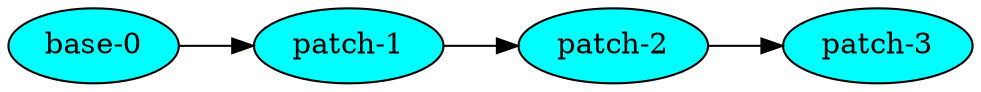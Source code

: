 digraph G {
  rankdir=LR;
  nodesep=0.5;
  fontsize=11;

  node [shape="ellipse", style="filled"];

  {
    node [fillcolor="cyan"];
    b1_0 [label="base-0"];
    b1_1 [label="patch-1"];
    b1_2 [label="patch-2"];
    b1_3 [label="patch-3"];
  }

  b1_0 -> b1_1 -> b1_2 -> b1_3;
}
